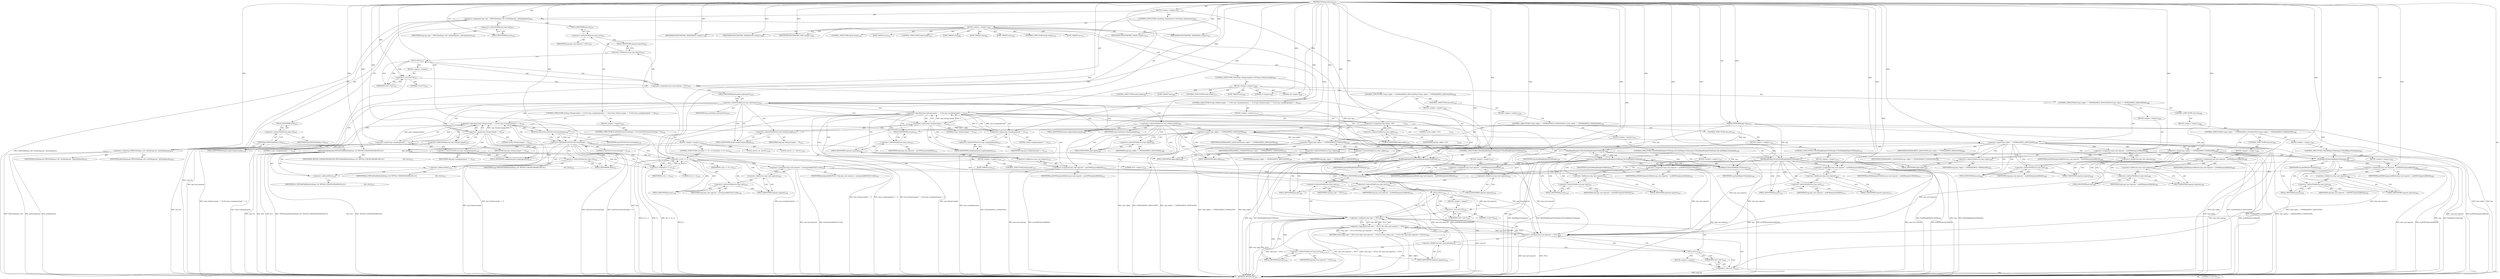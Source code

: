 digraph "PickSeparateCase" {  
"62644" [label = <(METHOD,PickSeparateCase)<SUB>3074</SUB>> ]
"62645" [label = <(PARAM,TIFFRGBAImage *img)<SUB>3074</SUB>> ]
"62646" [label = <(BLOCK,&lt;empty&gt;,&lt;empty&gt;)<SUB>3075</SUB>> ]
"62647" [label = <(&lt;operator&gt;.assignment,img-&gt;get = TIFFIsTiled(img-&gt;tif) ? gtTileSeparate : gtStripSeparate)<SUB>3076</SUB>> ]
"62648" [label = <(&lt;operator&gt;.indirectFieldAccess,img-&gt;get)<SUB>3076</SUB>> ]
"62649" [label = <(IDENTIFIER,img,img-&gt;get = TIFFIsTiled(img-&gt;tif) ? gtTileSeparate : gtStripSeparate)<SUB>3076</SUB>> ]
"62650" [label = <(FIELD_IDENTIFIER,get,get)<SUB>3076</SUB>> ]
"62651" [label = <(&lt;operator&gt;.conditional,TIFFIsTiled(img-&gt;tif) ? gtTileSeparate : gtStripSeparate)<SUB>3076</SUB>> ]
"62652" [label = <(TIFFIsTiled,TIFFIsTiled(img-&gt;tif))<SUB>3076</SUB>> ]
"62653" [label = <(&lt;operator&gt;.indirectFieldAccess,img-&gt;tif)<SUB>3076</SUB>> ]
"62654" [label = <(IDENTIFIER,img,TIFFIsTiled(img-&gt;tif))<SUB>3076</SUB>> ]
"62655" [label = <(FIELD_IDENTIFIER,tif,tif)<SUB>3076</SUB>> ]
"62656" [label = <(IDENTIFIER,gtTileSeparate,TIFFIsTiled(img-&gt;tif) ? gtTileSeparate : gtStripSeparate)<SUB>3076</SUB>> ]
"62657" [label = <(IDENTIFIER,gtStripSeparate,TIFFIsTiled(img-&gt;tif) ? gtTileSeparate : gtStripSeparate)<SUB>3076</SUB>> ]
"62658" [label = <(&lt;operator&gt;.assignment,img-&gt;put.separate = NULL)<SUB>3077</SUB>> ]
"62659" [label = <(&lt;operator&gt;.fieldAccess,img-&gt;put.separate)<SUB>3077</SUB>> ]
"62660" [label = <(&lt;operator&gt;.indirectFieldAccess,img-&gt;put)<SUB>3077</SUB>> ]
"62661" [label = <(IDENTIFIER,img,img-&gt;put.separate = NULL)<SUB>3077</SUB>> ]
"62662" [label = <(FIELD_IDENTIFIER,put,put)<SUB>3077</SUB>> ]
"62663" [label = <(FIELD_IDENTIFIER,separate,separate)<SUB>3077</SUB>> ]
"62664" [label = <(NULL,NULL)<SUB>3077</SUB>> ]
"62665" [label = <(BLOCK,&lt;empty&gt;,&lt;empty&gt;)> ]
"62666" [label = <(&lt;operator&gt;.cast,(void *)0)<SUB>3077</SUB>> ]
"62667" [label = <(UNKNOWN,void *,void *)<SUB>3077</SUB>> ]
"62668" [label = <(LITERAL,0,(void *)0)<SUB>3077</SUB>> ]
"62669" [label = <(CONTROL_STRUCTURE,switch(img-&gt;photometric),switch(img-&gt;photometric))<SUB>3078</SUB>> ]
"62670" [label = <(&lt;operator&gt;.indirectFieldAccess,img-&gt;photometric)<SUB>3078</SUB>> ]
"62671" [label = <(IDENTIFIER,img,switch(img-&gt;photometric))<SUB>3078</SUB>> ]
"62672" [label = <(FIELD_IDENTIFIER,photometric,photometric)<SUB>3078</SUB>> ]
"62673" [label = <(BLOCK,&lt;empty&gt;,&lt;empty&gt;)<SUB>3079</SUB>> ]
"62674" [label = <(JUMP_TARGET,case)<SUB>3080</SUB>> ]
"62675" [label = <(IDENTIFIER,PHOTOMETRIC_MINISWHITE,&lt;empty&gt;)<SUB>3080</SUB>> ]
"62676" [label = <(JUMP_TARGET,case)<SUB>3081</SUB>> ]
"62677" [label = <(IDENTIFIER,PHOTOMETRIC_MINISBLACK,&lt;empty&gt;)<SUB>3081</SUB>> ]
"62678" [label = <(JUMP_TARGET,case)<SUB>3084</SUB>> ]
"62679" [label = <(IDENTIFIER,PHOTOMETRIC_RGB,&lt;empty&gt;)<SUB>3084</SUB>> ]
"62680" [label = <(CONTROL_STRUCTURE,switch(img-&gt;bitspersample),switch(img-&gt;bitspersample))<SUB>3085</SUB>> ]
"62681" [label = <(&lt;operator&gt;.indirectFieldAccess,img-&gt;bitspersample)<SUB>3085</SUB>> ]
"62682" [label = <(IDENTIFIER,img,switch(img-&gt;bitspersample))<SUB>3085</SUB>> ]
"62683" [label = <(FIELD_IDENTIFIER,bitspersample,bitspersample)<SUB>3085</SUB>> ]
"62684" [label = <(BLOCK,&lt;empty&gt;,&lt;empty&gt;)<SUB>3086</SUB>> ]
"62685" [label = <(JUMP_TARGET,case)<SUB>3087</SUB>> ]
"62686" [label = <(LITERAL,8,&lt;empty&gt;)<SUB>3087</SUB>> ]
"62687" [label = <(CONTROL_STRUCTURE,if (img-&gt;alpha == EXTRASAMPLE_ASSOCALPHA),if (img-&gt;alpha == EXTRASAMPLE_ASSOCALPHA))<SUB>3088</SUB>> ]
"62688" [label = <(&lt;operator&gt;.equals,img-&gt;alpha == EXTRASAMPLE_ASSOCALPHA)<SUB>3088</SUB>> ]
"62689" [label = <(&lt;operator&gt;.indirectFieldAccess,img-&gt;alpha)<SUB>3088</SUB>> ]
"62690" [label = <(IDENTIFIER,img,img-&gt;alpha == EXTRASAMPLE_ASSOCALPHA)<SUB>3088</SUB>> ]
"62691" [label = <(FIELD_IDENTIFIER,alpha,alpha)<SUB>3088</SUB>> ]
"62692" [label = <(IDENTIFIER,EXTRASAMPLE_ASSOCALPHA,img-&gt;alpha == EXTRASAMPLE_ASSOCALPHA)<SUB>3088</SUB>> ]
"62693" [label = <(BLOCK,&lt;empty&gt;,&lt;empty&gt;)<SUB>3089</SUB>> ]
"62694" [label = <(&lt;operator&gt;.assignment,img-&gt;put.separate = putRGBAAseparate8bittile)<SUB>3089</SUB>> ]
"62695" [label = <(&lt;operator&gt;.fieldAccess,img-&gt;put.separate)<SUB>3089</SUB>> ]
"62696" [label = <(&lt;operator&gt;.indirectFieldAccess,img-&gt;put)<SUB>3089</SUB>> ]
"62697" [label = <(IDENTIFIER,img,img-&gt;put.separate = putRGBAAseparate8bittile)<SUB>3089</SUB>> ]
"62698" [label = <(FIELD_IDENTIFIER,put,put)<SUB>3089</SUB>> ]
"62699" [label = <(FIELD_IDENTIFIER,separate,separate)<SUB>3089</SUB>> ]
"62700" [label = <(IDENTIFIER,putRGBAAseparate8bittile,img-&gt;put.separate = putRGBAAseparate8bittile)<SUB>3089</SUB>> ]
"62701" [label = <(CONTROL_STRUCTURE,else,else)<SUB>3090</SUB>> ]
"62702" [label = <(BLOCK,&lt;empty&gt;,&lt;empty&gt;)<SUB>3090</SUB>> ]
"62703" [label = <(CONTROL_STRUCTURE,if (img-&gt;alpha == EXTRASAMPLE_UNASSALPHA),if (img-&gt;alpha == EXTRASAMPLE_UNASSALPHA))<SUB>3090</SUB>> ]
"62704" [label = <(&lt;operator&gt;.equals,img-&gt;alpha == EXTRASAMPLE_UNASSALPHA)<SUB>3090</SUB>> ]
"62705" [label = <(&lt;operator&gt;.indirectFieldAccess,img-&gt;alpha)<SUB>3090</SUB>> ]
"62706" [label = <(IDENTIFIER,img,img-&gt;alpha == EXTRASAMPLE_UNASSALPHA)<SUB>3090</SUB>> ]
"62707" [label = <(FIELD_IDENTIFIER,alpha,alpha)<SUB>3090</SUB>> ]
"62708" [label = <(IDENTIFIER,EXTRASAMPLE_UNASSALPHA,img-&gt;alpha == EXTRASAMPLE_UNASSALPHA)<SUB>3090</SUB>> ]
"62709" [label = <(BLOCK,&lt;empty&gt;,&lt;empty&gt;)<SUB>3091</SUB>> ]
"62710" [label = <(CONTROL_STRUCTURE,if (BuildMapUaToAa(img)),if (BuildMapUaToAa(img)))<SUB>3092</SUB>> ]
"62711" [label = <(BuildMapUaToAa,BuildMapUaToAa(img))<SUB>3092</SUB>> ]
"62712" [label = <(IDENTIFIER,img,BuildMapUaToAa(img))<SUB>3092</SUB>> ]
"62713" [label = <(BLOCK,&lt;empty&gt;,&lt;empty&gt;)<SUB>3093</SUB>> ]
"62714" [label = <(&lt;operator&gt;.assignment,img-&gt;put.separate = putRGBUAseparate8bittile)<SUB>3093</SUB>> ]
"62715" [label = <(&lt;operator&gt;.fieldAccess,img-&gt;put.separate)<SUB>3093</SUB>> ]
"62716" [label = <(&lt;operator&gt;.indirectFieldAccess,img-&gt;put)<SUB>3093</SUB>> ]
"62717" [label = <(IDENTIFIER,img,img-&gt;put.separate = putRGBUAseparate8bittile)<SUB>3093</SUB>> ]
"62718" [label = <(FIELD_IDENTIFIER,put,put)<SUB>3093</SUB>> ]
"62719" [label = <(FIELD_IDENTIFIER,separate,separate)<SUB>3093</SUB>> ]
"62720" [label = <(IDENTIFIER,putRGBUAseparate8bittile,img-&gt;put.separate = putRGBUAseparate8bittile)<SUB>3093</SUB>> ]
"62721" [label = <(CONTROL_STRUCTURE,else,else)<SUB>3096</SUB>> ]
"62722" [label = <(BLOCK,&lt;empty&gt;,&lt;empty&gt;)<SUB>3096</SUB>> ]
"62723" [label = <(&lt;operator&gt;.assignment,img-&gt;put.separate = putRGBseparate8bittile)<SUB>3096</SUB>> ]
"62724" [label = <(&lt;operator&gt;.fieldAccess,img-&gt;put.separate)<SUB>3096</SUB>> ]
"62725" [label = <(&lt;operator&gt;.indirectFieldAccess,img-&gt;put)<SUB>3096</SUB>> ]
"62726" [label = <(IDENTIFIER,img,img-&gt;put.separate = putRGBseparate8bittile)<SUB>3096</SUB>> ]
"62727" [label = <(FIELD_IDENTIFIER,put,put)<SUB>3096</SUB>> ]
"62728" [label = <(FIELD_IDENTIFIER,separate,separate)<SUB>3096</SUB>> ]
"62729" [label = <(IDENTIFIER,putRGBseparate8bittile,img-&gt;put.separate = putRGBseparate8bittile)<SUB>3096</SUB>> ]
"62730" [label = <(CONTROL_STRUCTURE,break;,break;)<SUB>3097</SUB>> ]
"62731" [label = <(JUMP_TARGET,case)<SUB>3098</SUB>> ]
"62732" [label = <(LITERAL,16,&lt;empty&gt;)<SUB>3098</SUB>> ]
"62733" [label = <(CONTROL_STRUCTURE,if (img-&gt;alpha == EXTRASAMPLE_ASSOCALPHA),if (img-&gt;alpha == EXTRASAMPLE_ASSOCALPHA))<SUB>3099</SUB>> ]
"62734" [label = <(&lt;operator&gt;.equals,img-&gt;alpha == EXTRASAMPLE_ASSOCALPHA)<SUB>3099</SUB>> ]
"62735" [label = <(&lt;operator&gt;.indirectFieldAccess,img-&gt;alpha)<SUB>3099</SUB>> ]
"62736" [label = <(IDENTIFIER,img,img-&gt;alpha == EXTRASAMPLE_ASSOCALPHA)<SUB>3099</SUB>> ]
"62737" [label = <(FIELD_IDENTIFIER,alpha,alpha)<SUB>3099</SUB>> ]
"62738" [label = <(IDENTIFIER,EXTRASAMPLE_ASSOCALPHA,img-&gt;alpha == EXTRASAMPLE_ASSOCALPHA)<SUB>3099</SUB>> ]
"62739" [label = <(BLOCK,&lt;empty&gt;,&lt;empty&gt;)<SUB>3100</SUB>> ]
"62740" [label = <(CONTROL_STRUCTURE,if (BuildMapBitdepth16To8(img)),if (BuildMapBitdepth16To8(img)))<SUB>3101</SUB>> ]
"62741" [label = <(BuildMapBitdepth16To8,BuildMapBitdepth16To8(img))<SUB>3101</SUB>> ]
"62742" [label = <(IDENTIFIER,img,BuildMapBitdepth16To8(img))<SUB>3101</SUB>> ]
"62743" [label = <(BLOCK,&lt;empty&gt;,&lt;empty&gt;)<SUB>3102</SUB>> ]
"62744" [label = <(&lt;operator&gt;.assignment,img-&gt;put.separate = putRGBAAseparate16bittile)<SUB>3102</SUB>> ]
"62745" [label = <(&lt;operator&gt;.fieldAccess,img-&gt;put.separate)<SUB>3102</SUB>> ]
"62746" [label = <(&lt;operator&gt;.indirectFieldAccess,img-&gt;put)<SUB>3102</SUB>> ]
"62747" [label = <(IDENTIFIER,img,img-&gt;put.separate = putRGBAAseparate16bittile)<SUB>3102</SUB>> ]
"62748" [label = <(FIELD_IDENTIFIER,put,put)<SUB>3102</SUB>> ]
"62749" [label = <(FIELD_IDENTIFIER,separate,separate)<SUB>3102</SUB>> ]
"62750" [label = <(IDENTIFIER,putRGBAAseparate16bittile,img-&gt;put.separate = putRGBAAseparate16bittile)<SUB>3102</SUB>> ]
"62751" [label = <(CONTROL_STRUCTURE,else,else)<SUB>3104</SUB>> ]
"62752" [label = <(BLOCK,&lt;empty&gt;,&lt;empty&gt;)<SUB>3104</SUB>> ]
"62753" [label = <(CONTROL_STRUCTURE,if (img-&gt;alpha == EXTRASAMPLE_UNASSALPHA),if (img-&gt;alpha == EXTRASAMPLE_UNASSALPHA))<SUB>3104</SUB>> ]
"62754" [label = <(&lt;operator&gt;.equals,img-&gt;alpha == EXTRASAMPLE_UNASSALPHA)<SUB>3104</SUB>> ]
"62755" [label = <(&lt;operator&gt;.indirectFieldAccess,img-&gt;alpha)<SUB>3104</SUB>> ]
"62756" [label = <(IDENTIFIER,img,img-&gt;alpha == EXTRASAMPLE_UNASSALPHA)<SUB>3104</SUB>> ]
"62757" [label = <(FIELD_IDENTIFIER,alpha,alpha)<SUB>3104</SUB>> ]
"62758" [label = <(IDENTIFIER,EXTRASAMPLE_UNASSALPHA,img-&gt;alpha == EXTRASAMPLE_UNASSALPHA)<SUB>3104</SUB>> ]
"62759" [label = <(BLOCK,&lt;empty&gt;,&lt;empty&gt;)<SUB>3105</SUB>> ]
"62760" [label = <(CONTROL_STRUCTURE,if (BuildMapBitdepth16To8(img) &amp;&amp; BuildMapUaToAa(img)),if (BuildMapBitdepth16To8(img) &amp;&amp; BuildMapUaToAa(img)))<SUB>3106</SUB>> ]
"62761" [label = <(&lt;operator&gt;.logicalAnd,BuildMapBitdepth16To8(img) &amp;&amp; BuildMapUaToAa(img))<SUB>3106</SUB>> ]
"62762" [label = <(BuildMapBitdepth16To8,BuildMapBitdepth16To8(img))<SUB>3106</SUB>> ]
"62763" [label = <(IDENTIFIER,img,BuildMapBitdepth16To8(img))<SUB>3106</SUB>> ]
"62764" [label = <(BuildMapUaToAa,BuildMapUaToAa(img))<SUB>3106</SUB>> ]
"62765" [label = <(IDENTIFIER,img,BuildMapUaToAa(img))<SUB>3106</SUB>> ]
"62766" [label = <(BLOCK,&lt;empty&gt;,&lt;empty&gt;)<SUB>3107</SUB>> ]
"62767" [label = <(&lt;operator&gt;.assignment,img-&gt;put.separate = putRGBUAseparate16bittile)<SUB>3107</SUB>> ]
"62768" [label = <(&lt;operator&gt;.fieldAccess,img-&gt;put.separate)<SUB>3107</SUB>> ]
"62769" [label = <(&lt;operator&gt;.indirectFieldAccess,img-&gt;put)<SUB>3107</SUB>> ]
"62770" [label = <(IDENTIFIER,img,img-&gt;put.separate = putRGBUAseparate16bittile)<SUB>3107</SUB>> ]
"62771" [label = <(FIELD_IDENTIFIER,put,put)<SUB>3107</SUB>> ]
"62772" [label = <(FIELD_IDENTIFIER,separate,separate)<SUB>3107</SUB>> ]
"62773" [label = <(IDENTIFIER,putRGBUAseparate16bittile,img-&gt;put.separate = putRGBUAseparate16bittile)<SUB>3107</SUB>> ]
"62774" [label = <(CONTROL_STRUCTURE,else,else)<SUB>3110</SUB>> ]
"62775" [label = <(BLOCK,&lt;empty&gt;,&lt;empty&gt;)<SUB>3110</SUB>> ]
"62776" [label = <(CONTROL_STRUCTURE,if (BuildMapBitdepth16To8(img)),if (BuildMapBitdepth16To8(img)))<SUB>3111</SUB>> ]
"62777" [label = <(BuildMapBitdepth16To8,BuildMapBitdepth16To8(img))<SUB>3111</SUB>> ]
"62778" [label = <(IDENTIFIER,img,BuildMapBitdepth16To8(img))<SUB>3111</SUB>> ]
"62779" [label = <(BLOCK,&lt;empty&gt;,&lt;empty&gt;)<SUB>3112</SUB>> ]
"62780" [label = <(&lt;operator&gt;.assignment,img-&gt;put.separate = putRGBseparate16bittile)<SUB>3112</SUB>> ]
"62781" [label = <(&lt;operator&gt;.fieldAccess,img-&gt;put.separate)<SUB>3112</SUB>> ]
"62782" [label = <(&lt;operator&gt;.indirectFieldAccess,img-&gt;put)<SUB>3112</SUB>> ]
"62783" [label = <(IDENTIFIER,img,img-&gt;put.separate = putRGBseparate16bittile)<SUB>3112</SUB>> ]
"62784" [label = <(FIELD_IDENTIFIER,put,put)<SUB>3112</SUB>> ]
"62785" [label = <(FIELD_IDENTIFIER,separate,separate)<SUB>3112</SUB>> ]
"62786" [label = <(IDENTIFIER,putRGBseparate16bittile,img-&gt;put.separate = putRGBseparate16bittile)<SUB>3112</SUB>> ]
"62787" [label = <(CONTROL_STRUCTURE,break;,break;)<SUB>3114</SUB>> ]
"62788" [label = <(CONTROL_STRUCTURE,break;,break;)<SUB>3116</SUB>> ]
"62789" [label = <(JUMP_TARGET,case)<SUB>3117</SUB>> ]
"62790" [label = <(IDENTIFIER,PHOTOMETRIC_SEPARATED,&lt;empty&gt;)<SUB>3117</SUB>> ]
"62791" [label = <(CONTROL_STRUCTURE,if (img-&gt;bitspersample == 8 &amp;&amp; img-&gt;samplesperpixel == 4),if (img-&gt;bitspersample == 8 &amp;&amp; img-&gt;samplesperpixel == 4))<SUB>3118</SUB>> ]
"62792" [label = <(&lt;operator&gt;.logicalAnd,img-&gt;bitspersample == 8 &amp;&amp; img-&gt;samplesperpixel == 4)<SUB>3118</SUB>> ]
"62793" [label = <(&lt;operator&gt;.equals,img-&gt;bitspersample == 8)<SUB>3118</SUB>> ]
"62794" [label = <(&lt;operator&gt;.indirectFieldAccess,img-&gt;bitspersample)<SUB>3118</SUB>> ]
"62795" [label = <(IDENTIFIER,img,img-&gt;bitspersample == 8)<SUB>3118</SUB>> ]
"62796" [label = <(FIELD_IDENTIFIER,bitspersample,bitspersample)<SUB>3118</SUB>> ]
"62797" [label = <(LITERAL,8,img-&gt;bitspersample == 8)<SUB>3118</SUB>> ]
"62798" [label = <(&lt;operator&gt;.equals,img-&gt;samplesperpixel == 4)<SUB>3118</SUB>> ]
"62799" [label = <(&lt;operator&gt;.indirectFieldAccess,img-&gt;samplesperpixel)<SUB>3118</SUB>> ]
"62800" [label = <(IDENTIFIER,img,img-&gt;samplesperpixel == 4)<SUB>3118</SUB>> ]
"62801" [label = <(FIELD_IDENTIFIER,samplesperpixel,samplesperpixel)<SUB>3118</SUB>> ]
"62802" [label = <(LITERAL,4,img-&gt;samplesperpixel == 4)<SUB>3118</SUB>> ]
"62803" [label = <(BLOCK,&lt;empty&gt;,&lt;empty&gt;)<SUB>3119</SUB>> ]
"62804" [label = <(&lt;operator&gt;.assignment,img-&gt;alpha =\012                    1)<SUB>3120</SUB>> ]
"62805" [label = <(&lt;operator&gt;.indirectFieldAccess,img-&gt;alpha)<SUB>3120</SUB>> ]
"62806" [label = <(IDENTIFIER,img,img-&gt;alpha =\012                    1)<SUB>3120</SUB>> ]
"62807" [label = <(FIELD_IDENTIFIER,alpha,alpha)<SUB>3120</SUB>> ]
"62808" [label = <(LITERAL,1,img-&gt;alpha =\012                    1)<SUB>3121</SUB>> ]
"62809" [label = <(&lt;operator&gt;.assignment,img-&gt;put.separate = putCMYKseparate8bittile)<SUB>3122</SUB>> ]
"62810" [label = <(&lt;operator&gt;.fieldAccess,img-&gt;put.separate)<SUB>3122</SUB>> ]
"62811" [label = <(&lt;operator&gt;.indirectFieldAccess,img-&gt;put)<SUB>3122</SUB>> ]
"62812" [label = <(IDENTIFIER,img,img-&gt;put.separate = putCMYKseparate8bittile)<SUB>3122</SUB>> ]
"62813" [label = <(FIELD_IDENTIFIER,put,put)<SUB>3122</SUB>> ]
"62814" [label = <(FIELD_IDENTIFIER,separate,separate)<SUB>3122</SUB>> ]
"62815" [label = <(IDENTIFIER,putCMYKseparate8bittile,img-&gt;put.separate = putCMYKseparate8bittile)<SUB>3122</SUB>> ]
"62816" [label = <(CONTROL_STRUCTURE,break;,break;)<SUB>3124</SUB>> ]
"62817" [label = <(JUMP_TARGET,case)<SUB>3125</SUB>> ]
"62818" [label = <(IDENTIFIER,PHOTOMETRIC_YCBCR,&lt;empty&gt;)<SUB>3125</SUB>> ]
"62819" [label = <(CONTROL_STRUCTURE,if ((img-&gt;bitspersample == 8) &amp;&amp; (img-&gt;samplesperpixel == 3)),if ((img-&gt;bitspersample == 8) &amp;&amp; (img-&gt;samplesperpixel == 3)))<SUB>3126</SUB>> ]
"62820" [label = <(&lt;operator&gt;.logicalAnd,(img-&gt;bitspersample == 8) &amp;&amp; (img-&gt;samplesperpixel == 3))<SUB>3126</SUB>> ]
"62821" [label = <(&lt;operator&gt;.equals,img-&gt;bitspersample == 8)<SUB>3126</SUB>> ]
"62822" [label = <(&lt;operator&gt;.indirectFieldAccess,img-&gt;bitspersample)<SUB>3126</SUB>> ]
"62823" [label = <(IDENTIFIER,img,img-&gt;bitspersample == 8)<SUB>3126</SUB>> ]
"62824" [label = <(FIELD_IDENTIFIER,bitspersample,bitspersample)<SUB>3126</SUB>> ]
"62825" [label = <(LITERAL,8,img-&gt;bitspersample == 8)<SUB>3126</SUB>> ]
"62826" [label = <(&lt;operator&gt;.equals,img-&gt;samplesperpixel == 3)<SUB>3126</SUB>> ]
"62827" [label = <(&lt;operator&gt;.indirectFieldAccess,img-&gt;samplesperpixel)<SUB>3126</SUB>> ]
"62828" [label = <(IDENTIFIER,img,img-&gt;samplesperpixel == 3)<SUB>3126</SUB>> ]
"62829" [label = <(FIELD_IDENTIFIER,samplesperpixel,samplesperpixel)<SUB>3126</SUB>> ]
"62830" [label = <(LITERAL,3,img-&gt;samplesperpixel == 3)<SUB>3126</SUB>> ]
"62831" [label = <(BLOCK,&lt;empty&gt;,&lt;empty&gt;)<SUB>3127</SUB>> ]
"62832" [label = <(CONTROL_STRUCTURE,if (initYCbCrConversion(img) != 0),if (initYCbCrConversion(img) != 0))<SUB>3128</SUB>> ]
"62833" [label = <(&lt;operator&gt;.notEquals,initYCbCrConversion(img) != 0)<SUB>3128</SUB>> ]
"62834" [label = <(initYCbCrConversion,initYCbCrConversion(img))<SUB>3128</SUB>> ]
"62835" [label = <(IDENTIFIER,img,initYCbCrConversion(img))<SUB>3128</SUB>> ]
"62836" [label = <(LITERAL,0,initYCbCrConversion(img) != 0)<SUB>3128</SUB>> ]
"62837" [label = <(BLOCK,&lt;empty&gt;,&lt;empty&gt;)<SUB>3129</SUB>> ]
"62838" [label = <(LOCAL,uint16_t hs: uint16_t)<SUB>3130</SUB>> ]
"62839" [label = <(LOCAL,uint16_t vs: uint16_t)<SUB>3130</SUB>> ]
"62840" [label = <(TIFFGetFieldDefaulted,TIFFGetFieldDefaulted(img-&gt;tif, TIFFTAG_YCBCRSUBSAMPLING,\012                                          &amp;hs, &amp;vs))<SUB>3131</SUB>> ]
"62841" [label = <(&lt;operator&gt;.indirectFieldAccess,img-&gt;tif)<SUB>3131</SUB>> ]
"62842" [label = <(IDENTIFIER,img,TIFFGetFieldDefaulted(img-&gt;tif, TIFFTAG_YCBCRSUBSAMPLING,\012                                          &amp;hs, &amp;vs))<SUB>3131</SUB>> ]
"62843" [label = <(FIELD_IDENTIFIER,tif,tif)<SUB>3131</SUB>> ]
"62844" [label = <(IDENTIFIER,TIFFTAG_YCBCRSUBSAMPLING,TIFFGetFieldDefaulted(img-&gt;tif, TIFFTAG_YCBCRSUBSAMPLING,\012                                          &amp;hs, &amp;vs))<SUB>3131</SUB>> ]
"62845" [label = <(&lt;operator&gt;.addressOf,&amp;hs)<SUB>3132</SUB>> ]
"62846" [label = <(IDENTIFIER,hs,TIFFGetFieldDefaulted(img-&gt;tif, TIFFTAG_YCBCRSUBSAMPLING,\012                                          &amp;hs, &amp;vs))<SUB>3132</SUB>> ]
"62847" [label = <(&lt;operator&gt;.addressOf,&amp;vs)<SUB>3132</SUB>> ]
"62848" [label = <(IDENTIFIER,vs,TIFFGetFieldDefaulted(img-&gt;tif, TIFFTAG_YCBCRSUBSAMPLING,\012                                          &amp;hs, &amp;vs))<SUB>3132</SUB>> ]
"62849" [label = <(CONTROL_STRUCTURE,switch((hs &lt;&lt; 4) | vs),switch((hs &lt;&lt; 4) | vs))<SUB>3133</SUB>> ]
"62850" [label = <(&lt;operator&gt;.or,(hs &lt;&lt; 4) | vs)<SUB>3133</SUB>> ]
"62851" [label = <(&lt;operator&gt;.shiftLeft,hs &lt;&lt; 4)<SUB>3133</SUB>> ]
"62852" [label = <(IDENTIFIER,hs,hs &lt;&lt; 4)<SUB>3133</SUB>> ]
"62853" [label = <(LITERAL,4,hs &lt;&lt; 4)<SUB>3133</SUB>> ]
"62854" [label = <(IDENTIFIER,vs,(hs &lt;&lt; 4) | vs)<SUB>3133</SUB>> ]
"62855" [label = <(BLOCK,&lt;empty&gt;,&lt;empty&gt;)<SUB>3134</SUB>> ]
"62856" [label = <(JUMP_TARGET,case)<SUB>3135</SUB>> ]
"62857" [label = <(LITERAL,0x11,&lt;empty&gt;)<SUB>3135</SUB>> ]
"62858" [label = <(&lt;operator&gt;.assignment,img-&gt;put.separate = putseparate8bitYCbCr11tile)<SUB>3136</SUB>> ]
"62859" [label = <(&lt;operator&gt;.fieldAccess,img-&gt;put.separate)<SUB>3136</SUB>> ]
"62860" [label = <(&lt;operator&gt;.indirectFieldAccess,img-&gt;put)<SUB>3136</SUB>> ]
"62861" [label = <(IDENTIFIER,img,img-&gt;put.separate = putseparate8bitYCbCr11tile)<SUB>3136</SUB>> ]
"62862" [label = <(FIELD_IDENTIFIER,put,put)<SUB>3136</SUB>> ]
"62863" [label = <(FIELD_IDENTIFIER,separate,separate)<SUB>3136</SUB>> ]
"62864" [label = <(IDENTIFIER,putseparate8bitYCbCr11tile,img-&gt;put.separate = putseparate8bitYCbCr11tile)<SUB>3136</SUB>> ]
"62865" [label = <(CONTROL_STRUCTURE,break;,break;)<SUB>3137</SUB>> ]
"62866" [label = <(CONTROL_STRUCTURE,break;,break;)<SUB>3142</SUB>> ]
"62867" [label = <(RETURN,return ((img-&gt;get != NULL) &amp;&amp; (img-&gt;put.separate != NULL));,return ((img-&gt;get != NULL) &amp;&amp; (img-&gt;put.separate != NULL));)<SUB>3144</SUB>> ]
"62868" [label = <(&lt;operator&gt;.logicalAnd,(img-&gt;get != NULL) &amp;&amp; (img-&gt;put.separate != NULL))<SUB>3144</SUB>> ]
"62869" [label = <(&lt;operator&gt;.notEquals,img-&gt;get != NULL)<SUB>3144</SUB>> ]
"62870" [label = <(&lt;operator&gt;.indirectFieldAccess,img-&gt;get)<SUB>3144</SUB>> ]
"62871" [label = <(IDENTIFIER,img,img-&gt;get != NULL)<SUB>3144</SUB>> ]
"62872" [label = <(FIELD_IDENTIFIER,get,get)<SUB>3144</SUB>> ]
"62873" [label = <(NULL,NULL)<SUB>3144</SUB>> ]
"62874" [label = <(BLOCK,&lt;empty&gt;,&lt;empty&gt;)> ]
"62875" [label = <(&lt;operator&gt;.cast,(void *)0)<SUB>3144</SUB>> ]
"62876" [label = <(UNKNOWN,void *,void *)<SUB>3144</SUB>> ]
"62877" [label = <(LITERAL,0,(void *)0)<SUB>3144</SUB>> ]
"62878" [label = <(&lt;operator&gt;.notEquals,img-&gt;put.separate != NULL)<SUB>3144</SUB>> ]
"62879" [label = <(&lt;operator&gt;.fieldAccess,img-&gt;put.separate)<SUB>3144</SUB>> ]
"62880" [label = <(&lt;operator&gt;.indirectFieldAccess,img-&gt;put)<SUB>3144</SUB>> ]
"62881" [label = <(IDENTIFIER,img,img-&gt;put.separate != NULL)<SUB>3144</SUB>> ]
"62882" [label = <(FIELD_IDENTIFIER,put,put)<SUB>3144</SUB>> ]
"62883" [label = <(FIELD_IDENTIFIER,separate,separate)<SUB>3144</SUB>> ]
"62884" [label = <(NULL,NULL)<SUB>3144</SUB>> ]
"62885" [label = <(BLOCK,&lt;empty&gt;,&lt;empty&gt;)> ]
"62886" [label = <(&lt;operator&gt;.cast,(void *)0)<SUB>3144</SUB>> ]
"62887" [label = <(UNKNOWN,void *,void *)<SUB>3144</SUB>> ]
"62888" [label = <(LITERAL,0,(void *)0)<SUB>3144</SUB>> ]
"62889" [label = <(METHOD_RETURN,int)<SUB>3074</SUB>> ]
  "62644" -> "62645"  [ label = "AST: "] 
  "62644" -> "62646"  [ label = "AST: "] 
  "62644" -> "62889"  [ label = "AST: "] 
  "62646" -> "62647"  [ label = "AST: "] 
  "62646" -> "62658"  [ label = "AST: "] 
  "62646" -> "62669"  [ label = "AST: "] 
  "62646" -> "62867"  [ label = "AST: "] 
  "62647" -> "62648"  [ label = "AST: "] 
  "62647" -> "62651"  [ label = "AST: "] 
  "62648" -> "62649"  [ label = "AST: "] 
  "62648" -> "62650"  [ label = "AST: "] 
  "62651" -> "62652"  [ label = "AST: "] 
  "62651" -> "62656"  [ label = "AST: "] 
  "62651" -> "62657"  [ label = "AST: "] 
  "62652" -> "62653"  [ label = "AST: "] 
  "62653" -> "62654"  [ label = "AST: "] 
  "62653" -> "62655"  [ label = "AST: "] 
  "62658" -> "62659"  [ label = "AST: "] 
  "62658" -> "62664"  [ label = "AST: "] 
  "62659" -> "62660"  [ label = "AST: "] 
  "62659" -> "62663"  [ label = "AST: "] 
  "62660" -> "62661"  [ label = "AST: "] 
  "62660" -> "62662"  [ label = "AST: "] 
  "62664" -> "62665"  [ label = "AST: "] 
  "62665" -> "62666"  [ label = "AST: "] 
  "62666" -> "62667"  [ label = "AST: "] 
  "62666" -> "62668"  [ label = "AST: "] 
  "62669" -> "62670"  [ label = "AST: "] 
  "62669" -> "62673"  [ label = "AST: "] 
  "62670" -> "62671"  [ label = "AST: "] 
  "62670" -> "62672"  [ label = "AST: "] 
  "62673" -> "62674"  [ label = "AST: "] 
  "62673" -> "62675"  [ label = "AST: "] 
  "62673" -> "62676"  [ label = "AST: "] 
  "62673" -> "62677"  [ label = "AST: "] 
  "62673" -> "62678"  [ label = "AST: "] 
  "62673" -> "62679"  [ label = "AST: "] 
  "62673" -> "62680"  [ label = "AST: "] 
  "62673" -> "62788"  [ label = "AST: "] 
  "62673" -> "62789"  [ label = "AST: "] 
  "62673" -> "62790"  [ label = "AST: "] 
  "62673" -> "62791"  [ label = "AST: "] 
  "62673" -> "62816"  [ label = "AST: "] 
  "62673" -> "62817"  [ label = "AST: "] 
  "62673" -> "62818"  [ label = "AST: "] 
  "62673" -> "62819"  [ label = "AST: "] 
  "62673" -> "62866"  [ label = "AST: "] 
  "62680" -> "62681"  [ label = "AST: "] 
  "62680" -> "62684"  [ label = "AST: "] 
  "62681" -> "62682"  [ label = "AST: "] 
  "62681" -> "62683"  [ label = "AST: "] 
  "62684" -> "62685"  [ label = "AST: "] 
  "62684" -> "62686"  [ label = "AST: "] 
  "62684" -> "62687"  [ label = "AST: "] 
  "62684" -> "62730"  [ label = "AST: "] 
  "62684" -> "62731"  [ label = "AST: "] 
  "62684" -> "62732"  [ label = "AST: "] 
  "62684" -> "62733"  [ label = "AST: "] 
  "62684" -> "62787"  [ label = "AST: "] 
  "62687" -> "62688"  [ label = "AST: "] 
  "62687" -> "62693"  [ label = "AST: "] 
  "62687" -> "62701"  [ label = "AST: "] 
  "62688" -> "62689"  [ label = "AST: "] 
  "62688" -> "62692"  [ label = "AST: "] 
  "62689" -> "62690"  [ label = "AST: "] 
  "62689" -> "62691"  [ label = "AST: "] 
  "62693" -> "62694"  [ label = "AST: "] 
  "62694" -> "62695"  [ label = "AST: "] 
  "62694" -> "62700"  [ label = "AST: "] 
  "62695" -> "62696"  [ label = "AST: "] 
  "62695" -> "62699"  [ label = "AST: "] 
  "62696" -> "62697"  [ label = "AST: "] 
  "62696" -> "62698"  [ label = "AST: "] 
  "62701" -> "62702"  [ label = "AST: "] 
  "62702" -> "62703"  [ label = "AST: "] 
  "62703" -> "62704"  [ label = "AST: "] 
  "62703" -> "62709"  [ label = "AST: "] 
  "62703" -> "62721"  [ label = "AST: "] 
  "62704" -> "62705"  [ label = "AST: "] 
  "62704" -> "62708"  [ label = "AST: "] 
  "62705" -> "62706"  [ label = "AST: "] 
  "62705" -> "62707"  [ label = "AST: "] 
  "62709" -> "62710"  [ label = "AST: "] 
  "62710" -> "62711"  [ label = "AST: "] 
  "62710" -> "62713"  [ label = "AST: "] 
  "62711" -> "62712"  [ label = "AST: "] 
  "62713" -> "62714"  [ label = "AST: "] 
  "62714" -> "62715"  [ label = "AST: "] 
  "62714" -> "62720"  [ label = "AST: "] 
  "62715" -> "62716"  [ label = "AST: "] 
  "62715" -> "62719"  [ label = "AST: "] 
  "62716" -> "62717"  [ label = "AST: "] 
  "62716" -> "62718"  [ label = "AST: "] 
  "62721" -> "62722"  [ label = "AST: "] 
  "62722" -> "62723"  [ label = "AST: "] 
  "62723" -> "62724"  [ label = "AST: "] 
  "62723" -> "62729"  [ label = "AST: "] 
  "62724" -> "62725"  [ label = "AST: "] 
  "62724" -> "62728"  [ label = "AST: "] 
  "62725" -> "62726"  [ label = "AST: "] 
  "62725" -> "62727"  [ label = "AST: "] 
  "62733" -> "62734"  [ label = "AST: "] 
  "62733" -> "62739"  [ label = "AST: "] 
  "62733" -> "62751"  [ label = "AST: "] 
  "62734" -> "62735"  [ label = "AST: "] 
  "62734" -> "62738"  [ label = "AST: "] 
  "62735" -> "62736"  [ label = "AST: "] 
  "62735" -> "62737"  [ label = "AST: "] 
  "62739" -> "62740"  [ label = "AST: "] 
  "62740" -> "62741"  [ label = "AST: "] 
  "62740" -> "62743"  [ label = "AST: "] 
  "62741" -> "62742"  [ label = "AST: "] 
  "62743" -> "62744"  [ label = "AST: "] 
  "62744" -> "62745"  [ label = "AST: "] 
  "62744" -> "62750"  [ label = "AST: "] 
  "62745" -> "62746"  [ label = "AST: "] 
  "62745" -> "62749"  [ label = "AST: "] 
  "62746" -> "62747"  [ label = "AST: "] 
  "62746" -> "62748"  [ label = "AST: "] 
  "62751" -> "62752"  [ label = "AST: "] 
  "62752" -> "62753"  [ label = "AST: "] 
  "62753" -> "62754"  [ label = "AST: "] 
  "62753" -> "62759"  [ label = "AST: "] 
  "62753" -> "62774"  [ label = "AST: "] 
  "62754" -> "62755"  [ label = "AST: "] 
  "62754" -> "62758"  [ label = "AST: "] 
  "62755" -> "62756"  [ label = "AST: "] 
  "62755" -> "62757"  [ label = "AST: "] 
  "62759" -> "62760"  [ label = "AST: "] 
  "62760" -> "62761"  [ label = "AST: "] 
  "62760" -> "62766"  [ label = "AST: "] 
  "62761" -> "62762"  [ label = "AST: "] 
  "62761" -> "62764"  [ label = "AST: "] 
  "62762" -> "62763"  [ label = "AST: "] 
  "62764" -> "62765"  [ label = "AST: "] 
  "62766" -> "62767"  [ label = "AST: "] 
  "62767" -> "62768"  [ label = "AST: "] 
  "62767" -> "62773"  [ label = "AST: "] 
  "62768" -> "62769"  [ label = "AST: "] 
  "62768" -> "62772"  [ label = "AST: "] 
  "62769" -> "62770"  [ label = "AST: "] 
  "62769" -> "62771"  [ label = "AST: "] 
  "62774" -> "62775"  [ label = "AST: "] 
  "62775" -> "62776"  [ label = "AST: "] 
  "62776" -> "62777"  [ label = "AST: "] 
  "62776" -> "62779"  [ label = "AST: "] 
  "62777" -> "62778"  [ label = "AST: "] 
  "62779" -> "62780"  [ label = "AST: "] 
  "62780" -> "62781"  [ label = "AST: "] 
  "62780" -> "62786"  [ label = "AST: "] 
  "62781" -> "62782"  [ label = "AST: "] 
  "62781" -> "62785"  [ label = "AST: "] 
  "62782" -> "62783"  [ label = "AST: "] 
  "62782" -> "62784"  [ label = "AST: "] 
  "62791" -> "62792"  [ label = "AST: "] 
  "62791" -> "62803"  [ label = "AST: "] 
  "62792" -> "62793"  [ label = "AST: "] 
  "62792" -> "62798"  [ label = "AST: "] 
  "62793" -> "62794"  [ label = "AST: "] 
  "62793" -> "62797"  [ label = "AST: "] 
  "62794" -> "62795"  [ label = "AST: "] 
  "62794" -> "62796"  [ label = "AST: "] 
  "62798" -> "62799"  [ label = "AST: "] 
  "62798" -> "62802"  [ label = "AST: "] 
  "62799" -> "62800"  [ label = "AST: "] 
  "62799" -> "62801"  [ label = "AST: "] 
  "62803" -> "62804"  [ label = "AST: "] 
  "62803" -> "62809"  [ label = "AST: "] 
  "62804" -> "62805"  [ label = "AST: "] 
  "62804" -> "62808"  [ label = "AST: "] 
  "62805" -> "62806"  [ label = "AST: "] 
  "62805" -> "62807"  [ label = "AST: "] 
  "62809" -> "62810"  [ label = "AST: "] 
  "62809" -> "62815"  [ label = "AST: "] 
  "62810" -> "62811"  [ label = "AST: "] 
  "62810" -> "62814"  [ label = "AST: "] 
  "62811" -> "62812"  [ label = "AST: "] 
  "62811" -> "62813"  [ label = "AST: "] 
  "62819" -> "62820"  [ label = "AST: "] 
  "62819" -> "62831"  [ label = "AST: "] 
  "62820" -> "62821"  [ label = "AST: "] 
  "62820" -> "62826"  [ label = "AST: "] 
  "62821" -> "62822"  [ label = "AST: "] 
  "62821" -> "62825"  [ label = "AST: "] 
  "62822" -> "62823"  [ label = "AST: "] 
  "62822" -> "62824"  [ label = "AST: "] 
  "62826" -> "62827"  [ label = "AST: "] 
  "62826" -> "62830"  [ label = "AST: "] 
  "62827" -> "62828"  [ label = "AST: "] 
  "62827" -> "62829"  [ label = "AST: "] 
  "62831" -> "62832"  [ label = "AST: "] 
  "62832" -> "62833"  [ label = "AST: "] 
  "62832" -> "62837"  [ label = "AST: "] 
  "62833" -> "62834"  [ label = "AST: "] 
  "62833" -> "62836"  [ label = "AST: "] 
  "62834" -> "62835"  [ label = "AST: "] 
  "62837" -> "62838"  [ label = "AST: "] 
  "62837" -> "62839"  [ label = "AST: "] 
  "62837" -> "62840"  [ label = "AST: "] 
  "62837" -> "62849"  [ label = "AST: "] 
  "62840" -> "62841"  [ label = "AST: "] 
  "62840" -> "62844"  [ label = "AST: "] 
  "62840" -> "62845"  [ label = "AST: "] 
  "62840" -> "62847"  [ label = "AST: "] 
  "62841" -> "62842"  [ label = "AST: "] 
  "62841" -> "62843"  [ label = "AST: "] 
  "62845" -> "62846"  [ label = "AST: "] 
  "62847" -> "62848"  [ label = "AST: "] 
  "62849" -> "62850"  [ label = "AST: "] 
  "62849" -> "62855"  [ label = "AST: "] 
  "62850" -> "62851"  [ label = "AST: "] 
  "62850" -> "62854"  [ label = "AST: "] 
  "62851" -> "62852"  [ label = "AST: "] 
  "62851" -> "62853"  [ label = "AST: "] 
  "62855" -> "62856"  [ label = "AST: "] 
  "62855" -> "62857"  [ label = "AST: "] 
  "62855" -> "62858"  [ label = "AST: "] 
  "62855" -> "62865"  [ label = "AST: "] 
  "62858" -> "62859"  [ label = "AST: "] 
  "62858" -> "62864"  [ label = "AST: "] 
  "62859" -> "62860"  [ label = "AST: "] 
  "62859" -> "62863"  [ label = "AST: "] 
  "62860" -> "62861"  [ label = "AST: "] 
  "62860" -> "62862"  [ label = "AST: "] 
  "62867" -> "62868"  [ label = "AST: "] 
  "62868" -> "62869"  [ label = "AST: "] 
  "62868" -> "62878"  [ label = "AST: "] 
  "62869" -> "62870"  [ label = "AST: "] 
  "62869" -> "62873"  [ label = "AST: "] 
  "62870" -> "62871"  [ label = "AST: "] 
  "62870" -> "62872"  [ label = "AST: "] 
  "62873" -> "62874"  [ label = "AST: "] 
  "62874" -> "62875"  [ label = "AST: "] 
  "62875" -> "62876"  [ label = "AST: "] 
  "62875" -> "62877"  [ label = "AST: "] 
  "62878" -> "62879"  [ label = "AST: "] 
  "62878" -> "62884"  [ label = "AST: "] 
  "62879" -> "62880"  [ label = "AST: "] 
  "62879" -> "62883"  [ label = "AST: "] 
  "62880" -> "62881"  [ label = "AST: "] 
  "62880" -> "62882"  [ label = "AST: "] 
  "62884" -> "62885"  [ label = "AST: "] 
  "62885" -> "62886"  [ label = "AST: "] 
  "62886" -> "62887"  [ label = "AST: "] 
  "62886" -> "62888"  [ label = "AST: "] 
  "62647" -> "62662"  [ label = "CFG: "] 
  "62658" -> "62672"  [ label = "CFG: "] 
  "62867" -> "62889"  [ label = "CFG: "] 
  "62648" -> "62655"  [ label = "CFG: "] 
  "62651" -> "62647"  [ label = "CFG: "] 
  "62659" -> "62664"  [ label = "CFG: "] 
  "62664" -> "62667"  [ label = "CFG: "] 
  "62664" -> "62658"  [ label = "CFG: "] 
  "62670" -> "62683"  [ label = "CFG: "] 
  "62670" -> "62796"  [ label = "CFG: "] 
  "62670" -> "62824"  [ label = "CFG: "] 
  "62670" -> "62872"  [ label = "CFG: "] 
  "62868" -> "62867"  [ label = "CFG: "] 
  "62650" -> "62648"  [ label = "CFG: "] 
  "62652" -> "62651"  [ label = "CFG: "] 
  "62660" -> "62663"  [ label = "CFG: "] 
  "62663" -> "62659"  [ label = "CFG: "] 
  "62672" -> "62670"  [ label = "CFG: "] 
  "62869" -> "62868"  [ label = "CFG: "] 
  "62869" -> "62882"  [ label = "CFG: "] 
  "62878" -> "62868"  [ label = "CFG: "] 
  "62653" -> "62652"  [ label = "CFG: "] 
  "62662" -> "62660"  [ label = "CFG: "] 
  "62666" -> "62658"  [ label = "CFG: "] 
  "62681" -> "62691"  [ label = "CFG: "] 
  "62681" -> "62737"  [ label = "CFG: "] 
  "62681" -> "62872"  [ label = "CFG: "] 
  "62792" -> "62807"  [ label = "CFG: "] 
  "62792" -> "62872"  [ label = "CFG: "] 
  "62820" -> "62834"  [ label = "CFG: "] 
  "62820" -> "62872"  [ label = "CFG: "] 
  "62870" -> "62873"  [ label = "CFG: "] 
  "62873" -> "62876"  [ label = "CFG: "] 
  "62873" -> "62869"  [ label = "CFG: "] 
  "62879" -> "62884"  [ label = "CFG: "] 
  "62884" -> "62887"  [ label = "CFG: "] 
  "62884" -> "62878"  [ label = "CFG: "] 
  "62655" -> "62653"  [ label = "CFG: "] 
  "62667" -> "62666"  [ label = "CFG: "] 
  "62683" -> "62681"  [ label = "CFG: "] 
  "62793" -> "62792"  [ label = "CFG: "] 
  "62793" -> "62801"  [ label = "CFG: "] 
  "62798" -> "62792"  [ label = "CFG: "] 
  "62804" -> "62813"  [ label = "CFG: "] 
  "62809" -> "62872"  [ label = "CFG: "] 
  "62821" -> "62820"  [ label = "CFG: "] 
  "62821" -> "62829"  [ label = "CFG: "] 
  "62826" -> "62820"  [ label = "CFG: "] 
  "62872" -> "62870"  [ label = "CFG: "] 
  "62880" -> "62883"  [ label = "CFG: "] 
  "62883" -> "62879"  [ label = "CFG: "] 
  "62688" -> "62698"  [ label = "CFG: "] 
  "62688" -> "62707"  [ label = "CFG: "] 
  "62734" -> "62741"  [ label = "CFG: "] 
  "62734" -> "62757"  [ label = "CFG: "] 
  "62794" -> "62793"  [ label = "CFG: "] 
  "62799" -> "62798"  [ label = "CFG: "] 
  "62805" -> "62804"  [ label = "CFG: "] 
  "62810" -> "62809"  [ label = "CFG: "] 
  "62822" -> "62821"  [ label = "CFG: "] 
  "62827" -> "62826"  [ label = "CFG: "] 
  "62833" -> "62843"  [ label = "CFG: "] 
  "62833" -> "62872"  [ label = "CFG: "] 
  "62875" -> "62869"  [ label = "CFG: "] 
  "62882" -> "62880"  [ label = "CFG: "] 
  "62886" -> "62878"  [ label = "CFG: "] 
  "62689" -> "62688"  [ label = "CFG: "] 
  "62694" -> "62872"  [ label = "CFG: "] 
  "62735" -> "62734"  [ label = "CFG: "] 
  "62796" -> "62794"  [ label = "CFG: "] 
  "62801" -> "62799"  [ label = "CFG: "] 
  "62807" -> "62805"  [ label = "CFG: "] 
  "62811" -> "62814"  [ label = "CFG: "] 
  "62814" -> "62810"  [ label = "CFG: "] 
  "62824" -> "62822"  [ label = "CFG: "] 
  "62829" -> "62827"  [ label = "CFG: "] 
  "62834" -> "62833"  [ label = "CFG: "] 
  "62840" -> "62851"  [ label = "CFG: "] 
  "62876" -> "62875"  [ label = "CFG: "] 
  "62887" -> "62886"  [ label = "CFG: "] 
  "62691" -> "62689"  [ label = "CFG: "] 
  "62695" -> "62694"  [ label = "CFG: "] 
  "62737" -> "62735"  [ label = "CFG: "] 
  "62741" -> "62748"  [ label = "CFG: "] 
  "62741" -> "62872"  [ label = "CFG: "] 
  "62813" -> "62811"  [ label = "CFG: "] 
  "62841" -> "62845"  [ label = "CFG: "] 
  "62845" -> "62847"  [ label = "CFG: "] 
  "62847" -> "62840"  [ label = "CFG: "] 
  "62850" -> "62862"  [ label = "CFG: "] 
  "62850" -> "62872"  [ label = "CFG: "] 
  "62696" -> "62699"  [ label = "CFG: "] 
  "62699" -> "62695"  [ label = "CFG: "] 
  "62704" -> "62711"  [ label = "CFG: "] 
  "62704" -> "62727"  [ label = "CFG: "] 
  "62744" -> "62872"  [ label = "CFG: "] 
  "62754" -> "62762"  [ label = "CFG: "] 
  "62754" -> "62777"  [ label = "CFG: "] 
  "62843" -> "62841"  [ label = "CFG: "] 
  "62851" -> "62850"  [ label = "CFG: "] 
  "62858" -> "62872"  [ label = "CFG: "] 
  "62698" -> "62696"  [ label = "CFG: "] 
  "62705" -> "62704"  [ label = "CFG: "] 
  "62745" -> "62744"  [ label = "CFG: "] 
  "62755" -> "62754"  [ label = "CFG: "] 
  "62859" -> "62858"  [ label = "CFG: "] 
  "62707" -> "62705"  [ label = "CFG: "] 
  "62711" -> "62718"  [ label = "CFG: "] 
  "62711" -> "62872"  [ label = "CFG: "] 
  "62723" -> "62872"  [ label = "CFG: "] 
  "62746" -> "62749"  [ label = "CFG: "] 
  "62749" -> "62745"  [ label = "CFG: "] 
  "62757" -> "62755"  [ label = "CFG: "] 
  "62761" -> "62771"  [ label = "CFG: "] 
  "62761" -> "62872"  [ label = "CFG: "] 
  "62860" -> "62863"  [ label = "CFG: "] 
  "62863" -> "62859"  [ label = "CFG: "] 
  "62714" -> "62872"  [ label = "CFG: "] 
  "62724" -> "62723"  [ label = "CFG: "] 
  "62748" -> "62746"  [ label = "CFG: "] 
  "62762" -> "62761"  [ label = "CFG: "] 
  "62762" -> "62764"  [ label = "CFG: "] 
  "62764" -> "62761"  [ label = "CFG: "] 
  "62767" -> "62872"  [ label = "CFG: "] 
  "62777" -> "62784"  [ label = "CFG: "] 
  "62777" -> "62872"  [ label = "CFG: "] 
  "62862" -> "62860"  [ label = "CFG: "] 
  "62715" -> "62714"  [ label = "CFG: "] 
  "62725" -> "62728"  [ label = "CFG: "] 
  "62728" -> "62724"  [ label = "CFG: "] 
  "62768" -> "62767"  [ label = "CFG: "] 
  "62780" -> "62872"  [ label = "CFG: "] 
  "62716" -> "62719"  [ label = "CFG: "] 
  "62719" -> "62715"  [ label = "CFG: "] 
  "62727" -> "62725"  [ label = "CFG: "] 
  "62769" -> "62772"  [ label = "CFG: "] 
  "62772" -> "62768"  [ label = "CFG: "] 
  "62781" -> "62780"  [ label = "CFG: "] 
  "62718" -> "62716"  [ label = "CFG: "] 
  "62771" -> "62769"  [ label = "CFG: "] 
  "62782" -> "62785"  [ label = "CFG: "] 
  "62785" -> "62781"  [ label = "CFG: "] 
  "62784" -> "62782"  [ label = "CFG: "] 
  "62644" -> "62650"  [ label = "CFG: "] 
  "62867" -> "62889"  [ label = "DDG: &lt;RET&gt;"] 
  "62645" -> "62889"  [ label = "DDG: img"] 
  "62652" -> "62889"  [ label = "DDG: img-&gt;tif"] 
  "62651" -> "62889"  [ label = "DDG: TIFFIsTiled(img-&gt;tif)"] 
  "62651" -> "62889"  [ label = "DDG: gtStripSeparate"] 
  "62647" -> "62889"  [ label = "DDG: TIFFIsTiled(img-&gt;tif) ? gtTileSeparate : gtStripSeparate"] 
  "62658" -> "62889"  [ label = "DDG: img-&gt;put.separate"] 
  "62666" -> "62889"  [ label = "DDG: (void *)0"] 
  "62821" -> "62889"  [ label = "DDG: img-&gt;bitspersample"] 
  "62820" -> "62889"  [ label = "DDG: img-&gt;bitspersample == 8"] 
  "62826" -> "62889"  [ label = "DDG: img-&gt;samplesperpixel"] 
  "62820" -> "62889"  [ label = "DDG: img-&gt;samplesperpixel == 3"] 
  "62820" -> "62889"  [ label = "DDG: (img-&gt;bitspersample == 8) &amp;&amp; (img-&gt;samplesperpixel == 3)"] 
  "62834" -> "62889"  [ label = "DDG: img"] 
  "62833" -> "62889"  [ label = "DDG: initYCbCrConversion(img)"] 
  "62833" -> "62889"  [ label = "DDG: initYCbCrConversion(img) != 0"] 
  "62840" -> "62889"  [ label = "DDG: img-&gt;tif"] 
  "62840" -> "62889"  [ label = "DDG: &amp;hs"] 
  "62840" -> "62889"  [ label = "DDG: &amp;vs"] 
  "62840" -> "62889"  [ label = "DDG: TIFFGetFieldDefaulted(img-&gt;tif, TIFFTAG_YCBCRSUBSAMPLING,\012                                          &amp;hs, &amp;vs)"] 
  "62851" -> "62889"  [ label = "DDG: hs"] 
  "62850" -> "62889"  [ label = "DDG: hs &lt;&lt; 4"] 
  "62850" -> "62889"  [ label = "DDG: vs"] 
  "62850" -> "62889"  [ label = "DDG: (hs &lt;&lt; 4) | vs"] 
  "62858" -> "62889"  [ label = "DDG: img-&gt;put.separate"] 
  "62793" -> "62889"  [ label = "DDG: img-&gt;bitspersample"] 
  "62792" -> "62889"  [ label = "DDG: img-&gt;bitspersample == 8"] 
  "62798" -> "62889"  [ label = "DDG: img-&gt;samplesperpixel"] 
  "62792" -> "62889"  [ label = "DDG: img-&gt;samplesperpixel == 4"] 
  "62792" -> "62889"  [ label = "DDG: img-&gt;bitspersample == 8 &amp;&amp; img-&gt;samplesperpixel == 4"] 
  "62804" -> "62889"  [ label = "DDG: img-&gt;alpha"] 
  "62809" -> "62889"  [ label = "DDG: img-&gt;put.separate"] 
  "62734" -> "62889"  [ label = "DDG: img-&gt;alpha"] 
  "62734" -> "62889"  [ label = "DDG: EXTRASAMPLE_ASSOCALPHA"] 
  "62734" -> "62889"  [ label = "DDG: img-&gt;alpha == EXTRASAMPLE_ASSOCALPHA"] 
  "62754" -> "62889"  [ label = "DDG: img-&gt;alpha"] 
  "62754" -> "62889"  [ label = "DDG: EXTRASAMPLE_UNASSALPHA"] 
  "62754" -> "62889"  [ label = "DDG: img-&gt;alpha == EXTRASAMPLE_UNASSALPHA"] 
  "62777" -> "62889"  [ label = "DDG: img"] 
  "62777" -> "62889"  [ label = "DDG: BuildMapBitdepth16To8(img)"] 
  "62780" -> "62889"  [ label = "DDG: img-&gt;put.separate"] 
  "62762" -> "62889"  [ label = "DDG: img"] 
  "62761" -> "62889"  [ label = "DDG: BuildMapBitdepth16To8(img)"] 
  "62764" -> "62889"  [ label = "DDG: img"] 
  "62761" -> "62889"  [ label = "DDG: BuildMapUaToAa(img)"] 
  "62761" -> "62889"  [ label = "DDG: BuildMapBitdepth16To8(img) &amp;&amp; BuildMapUaToAa(img)"] 
  "62767" -> "62889"  [ label = "DDG: img-&gt;put.separate"] 
  "62741" -> "62889"  [ label = "DDG: img"] 
  "62741" -> "62889"  [ label = "DDG: BuildMapBitdepth16To8(img)"] 
  "62744" -> "62889"  [ label = "DDG: img-&gt;put.separate"] 
  "62688" -> "62889"  [ label = "DDG: img-&gt;alpha"] 
  "62688" -> "62889"  [ label = "DDG: EXTRASAMPLE_ASSOCALPHA"] 
  "62688" -> "62889"  [ label = "DDG: img-&gt;alpha == EXTRASAMPLE_ASSOCALPHA"] 
  "62704" -> "62889"  [ label = "DDG: img-&gt;alpha"] 
  "62704" -> "62889"  [ label = "DDG: EXTRASAMPLE_UNASSALPHA"] 
  "62704" -> "62889"  [ label = "DDG: img-&gt;alpha == EXTRASAMPLE_UNASSALPHA"] 
  "62723" -> "62889"  [ label = "DDG: img-&gt;put.separate"] 
  "62711" -> "62889"  [ label = "DDG: img"] 
  "62711" -> "62889"  [ label = "DDG: BuildMapUaToAa(img)"] 
  "62714" -> "62889"  [ label = "DDG: img-&gt;put.separate"] 
  "62694" -> "62889"  [ label = "DDG: img-&gt;put.separate"] 
  "62869" -> "62889"  [ label = "DDG: img-&gt;get"] 
  "62869" -> "62889"  [ label = "DDG: NULL"] 
  "62875" -> "62889"  [ label = "DDG: (void *)0"] 
  "62868" -> "62889"  [ label = "DDG: img-&gt;get != NULL"] 
  "62878" -> "62889"  [ label = "DDG: img-&gt;put.separate"] 
  "62878" -> "62889"  [ label = "DDG: NULL"] 
  "62886" -> "62889"  [ label = "DDG: (void *)0"] 
  "62868" -> "62889"  [ label = "DDG: img-&gt;put.separate != NULL"] 
  "62868" -> "62889"  [ label = "DDG: (img-&gt;get != NULL) &amp;&amp; (img-&gt;put.separate != NULL)"] 
  "62767" -> "62889"  [ label = "DDG: putRGBUAseparate16bittile"] 
  "62651" -> "62889"  [ label = "DDG: gtTileSeparate"] 
  "62744" -> "62889"  [ label = "DDG: putRGBAAseparate16bittile"] 
  "62780" -> "62889"  [ label = "DDG: putRGBseparate16bittile"] 
  "62694" -> "62889"  [ label = "DDG: putRGBAAseparate8bittile"] 
  "62858" -> "62889"  [ label = "DDG: putseparate8bitYCbCr11tile"] 
  "62714" -> "62889"  [ label = "DDG: putRGBUAseparate8bittile"] 
  "62809" -> "62889"  [ label = "DDG: putCMYKseparate8bittile"] 
  "62840" -> "62889"  [ label = "DDG: TIFFTAG_YCBCRSUBSAMPLING"] 
  "62723" -> "62889"  [ label = "DDG: putRGBseparate8bittile"] 
  "62644" -> "62645"  [ label = "DDG: "] 
  "62644" -> "62647"  [ label = "DDG: "] 
  "62644" -> "62658"  [ label = "DDG: "] 
  "62868" -> "62867"  [ label = "DDG: (img-&gt;get != NULL) &amp;&amp; (img-&gt;put.separate != NULL)"] 
  "62644" -> "62651"  [ label = "DDG: "] 
  "62644" -> "62675"  [ label = "DDG: "] 
  "62644" -> "62677"  [ label = "DDG: "] 
  "62644" -> "62679"  [ label = "DDG: "] 
  "62644" -> "62790"  [ label = "DDG: "] 
  "62644" -> "62818"  [ label = "DDG: "] 
  "62869" -> "62868"  [ label = "DDG: img-&gt;get"] 
  "62869" -> "62868"  [ label = "DDG: NULL"] 
  "62878" -> "62868"  [ label = "DDG: img-&gt;put.separate"] 
  "62878" -> "62868"  [ label = "DDG: NULL"] 
  "62644" -> "62666"  [ label = "DDG: "] 
  "62647" -> "62869"  [ label = "DDG: img-&gt;get"] 
  "62644" -> "62869"  [ label = "DDG: "] 
  "62658" -> "62878"  [ label = "DDG: img-&gt;put.separate"] 
  "62858" -> "62878"  [ label = "DDG: img-&gt;put.separate"] 
  "62809" -> "62878"  [ label = "DDG: img-&gt;put.separate"] 
  "62780" -> "62878"  [ label = "DDG: img-&gt;put.separate"] 
  "62767" -> "62878"  [ label = "DDG: img-&gt;put.separate"] 
  "62744" -> "62878"  [ label = "DDG: img-&gt;put.separate"] 
  "62723" -> "62878"  [ label = "DDG: img-&gt;put.separate"] 
  "62714" -> "62878"  [ label = "DDG: img-&gt;put.separate"] 
  "62694" -> "62878"  [ label = "DDG: img-&gt;put.separate"] 
  "62644" -> "62878"  [ label = "DDG: "] 
  "62644" -> "62686"  [ label = "DDG: "] 
  "62644" -> "62732"  [ label = "DDG: "] 
  "62793" -> "62792"  [ label = "DDG: img-&gt;bitspersample"] 
  "62793" -> "62792"  [ label = "DDG: 8"] 
  "62798" -> "62792"  [ label = "DDG: img-&gt;samplesperpixel"] 
  "62798" -> "62792"  [ label = "DDG: 4"] 
  "62644" -> "62804"  [ label = "DDG: "] 
  "62644" -> "62809"  [ label = "DDG: "] 
  "62821" -> "62820"  [ label = "DDG: img-&gt;bitspersample"] 
  "62821" -> "62820"  [ label = "DDG: 8"] 
  "62826" -> "62820"  [ label = "DDG: img-&gt;samplesperpixel"] 
  "62826" -> "62820"  [ label = "DDG: 3"] 
  "62644" -> "62793"  [ label = "DDG: "] 
  "62644" -> "62798"  [ label = "DDG: "] 
  "62644" -> "62821"  [ label = "DDG: "] 
  "62644" -> "62826"  [ label = "DDG: "] 
  "62644" -> "62875"  [ label = "DDG: "] 
  "62644" -> "62886"  [ label = "DDG: "] 
  "62644" -> "62688"  [ label = "DDG: "] 
  "62644" -> "62694"  [ label = "DDG: "] 
  "62644" -> "62734"  [ label = "DDG: "] 
  "62834" -> "62833"  [ label = "DDG: img"] 
  "62644" -> "62833"  [ label = "DDG: "] 
  "62645" -> "62834"  [ label = "DDG: img"] 
  "62644" -> "62834"  [ label = "DDG: "] 
  "62652" -> "62840"  [ label = "DDG: img-&gt;tif"] 
  "62644" -> "62840"  [ label = "DDG: "] 
  "62645" -> "62741"  [ label = "DDG: img"] 
  "62644" -> "62741"  [ label = "DDG: "] 
  "62644" -> "62744"  [ label = "DDG: "] 
  "62851" -> "62850"  [ label = "DDG: hs"] 
  "62851" -> "62850"  [ label = "DDG: 4"] 
  "62840" -> "62850"  [ label = "DDG: &amp;vs"] 
  "62644" -> "62850"  [ label = "DDG: "] 
  "62644" -> "62857"  [ label = "DDG: "] 
  "62644" -> "62858"  [ label = "DDG: "] 
  "62688" -> "62704"  [ label = "DDG: img-&gt;alpha"] 
  "62644" -> "62704"  [ label = "DDG: "] 
  "62734" -> "62754"  [ label = "DDG: img-&gt;alpha"] 
  "62644" -> "62754"  [ label = "DDG: "] 
  "62840" -> "62851"  [ label = "DDG: &amp;hs"] 
  "62644" -> "62851"  [ label = "DDG: "] 
  "62644" -> "62723"  [ label = "DDG: "] 
  "62645" -> "62711"  [ label = "DDG: img"] 
  "62644" -> "62711"  [ label = "DDG: "] 
  "62644" -> "62714"  [ label = "DDG: "] 
  "62762" -> "62761"  [ label = "DDG: img"] 
  "62764" -> "62761"  [ label = "DDG: img"] 
  "62644" -> "62767"  [ label = "DDG: "] 
  "62645" -> "62762"  [ label = "DDG: img"] 
  "62644" -> "62762"  [ label = "DDG: "] 
  "62762" -> "62764"  [ label = "DDG: img"] 
  "62644" -> "62764"  [ label = "DDG: "] 
  "62645" -> "62777"  [ label = "DDG: img"] 
  "62644" -> "62777"  [ label = "DDG: "] 
  "62644" -> "62780"  [ label = "DDG: "] 
  "62664" -> "62667"  [ label = "CDG: "] 
  "62664" -> "62666"  [ label = "CDG: "] 
  "62670" -> "62796"  [ label = "CDG: "] 
  "62670" -> "62793"  [ label = "CDG: "] 
  "62670" -> "62820"  [ label = "CDG: "] 
  "62670" -> "62792"  [ label = "CDG: "] 
  "62670" -> "62824"  [ label = "CDG: "] 
  "62670" -> "62794"  [ label = "CDG: "] 
  "62670" -> "62683"  [ label = "CDG: "] 
  "62670" -> "62822"  [ label = "CDG: "] 
  "62670" -> "62821"  [ label = "CDG: "] 
  "62670" -> "62681"  [ label = "CDG: "] 
  "62869" -> "62883"  [ label = "CDG: "] 
  "62869" -> "62884"  [ label = "CDG: "] 
  "62869" -> "62879"  [ label = "CDG: "] 
  "62869" -> "62880"  [ label = "CDG: "] 
  "62869" -> "62878"  [ label = "CDG: "] 
  "62869" -> "62882"  [ label = "CDG: "] 
  "62681" -> "62691"  [ label = "CDG: "] 
  "62681" -> "62735"  [ label = "CDG: "] 
  "62681" -> "62688"  [ label = "CDG: "] 
  "62681" -> "62737"  [ label = "CDG: "] 
  "62681" -> "62689"  [ label = "CDG: "] 
  "62681" -> "62734"  [ label = "CDG: "] 
  "62792" -> "62814"  [ label = "CDG: "] 
  "62792" -> "62813"  [ label = "CDG: "] 
  "62792" -> "62811"  [ label = "CDG: "] 
  "62792" -> "62805"  [ label = "CDG: "] 
  "62792" -> "62804"  [ label = "CDG: "] 
  "62792" -> "62809"  [ label = "CDG: "] 
  "62792" -> "62807"  [ label = "CDG: "] 
  "62792" -> "62810"  [ label = "CDG: "] 
  "62820" -> "62834"  [ label = "CDG: "] 
  "62820" -> "62833"  [ label = "CDG: "] 
  "62873" -> "62876"  [ label = "CDG: "] 
  "62873" -> "62875"  [ label = "CDG: "] 
  "62884" -> "62887"  [ label = "CDG: "] 
  "62884" -> "62886"  [ label = "CDG: "] 
  "62793" -> "62801"  [ label = "CDG: "] 
  "62793" -> "62798"  [ label = "CDG: "] 
  "62793" -> "62799"  [ label = "CDG: "] 
  "62821" -> "62829"  [ label = "CDG: "] 
  "62821" -> "62827"  [ label = "CDG: "] 
  "62821" -> "62826"  [ label = "CDG: "] 
  "62688" -> "62699"  [ label = "CDG: "] 
  "62688" -> "62707"  [ label = "CDG: "] 
  "62688" -> "62698"  [ label = "CDG: "] 
  "62688" -> "62704"  [ label = "CDG: "] 
  "62688" -> "62696"  [ label = "CDG: "] 
  "62688" -> "62694"  [ label = "CDG: "] 
  "62688" -> "62695"  [ label = "CDG: "] 
  "62688" -> "62705"  [ label = "CDG: "] 
  "62734" -> "62755"  [ label = "CDG: "] 
  "62734" -> "62757"  [ label = "CDG: "] 
  "62734" -> "62741"  [ label = "CDG: "] 
  "62734" -> "62754"  [ label = "CDG: "] 
  "62833" -> "62840"  [ label = "CDG: "] 
  "62833" -> "62847"  [ label = "CDG: "] 
  "62833" -> "62845"  [ label = "CDG: "] 
  "62833" -> "62850"  [ label = "CDG: "] 
  "62833" -> "62843"  [ label = "CDG: "] 
  "62833" -> "62841"  [ label = "CDG: "] 
  "62833" -> "62851"  [ label = "CDG: "] 
  "62741" -> "62746"  [ label = "CDG: "] 
  "62741" -> "62748"  [ label = "CDG: "] 
  "62741" -> "62744"  [ label = "CDG: "] 
  "62741" -> "62745"  [ label = "CDG: "] 
  "62741" -> "62749"  [ label = "CDG: "] 
  "62850" -> "62858"  [ label = "CDG: "] 
  "62850" -> "62863"  [ label = "CDG: "] 
  "62850" -> "62860"  [ label = "CDG: "] 
  "62850" -> "62859"  [ label = "CDG: "] 
  "62850" -> "62862"  [ label = "CDG: "] 
  "62704" -> "62711"  [ label = "CDG: "] 
  "62704" -> "62727"  [ label = "CDG: "] 
  "62704" -> "62723"  [ label = "CDG: "] 
  "62704" -> "62724"  [ label = "CDG: "] 
  "62704" -> "62728"  [ label = "CDG: "] 
  "62704" -> "62725"  [ label = "CDG: "] 
  "62754" -> "62761"  [ label = "CDG: "] 
  "62754" -> "62777"  [ label = "CDG: "] 
  "62754" -> "62762"  [ label = "CDG: "] 
  "62711" -> "62719"  [ label = "CDG: "] 
  "62711" -> "62714"  [ label = "CDG: "] 
  "62711" -> "62715"  [ label = "CDG: "] 
  "62711" -> "62716"  [ label = "CDG: "] 
  "62711" -> "62718"  [ label = "CDG: "] 
  "62761" -> "62772"  [ label = "CDG: "] 
  "62761" -> "62769"  [ label = "CDG: "] 
  "62761" -> "62767"  [ label = "CDG: "] 
  "62761" -> "62771"  [ label = "CDG: "] 
  "62761" -> "62768"  [ label = "CDG: "] 
  "62762" -> "62764"  [ label = "CDG: "] 
  "62777" -> "62782"  [ label = "CDG: "] 
  "62777" -> "62785"  [ label = "CDG: "] 
  "62777" -> "62781"  [ label = "CDG: "] 
  "62777" -> "62780"  [ label = "CDG: "] 
  "62777" -> "62784"  [ label = "CDG: "] 
}
